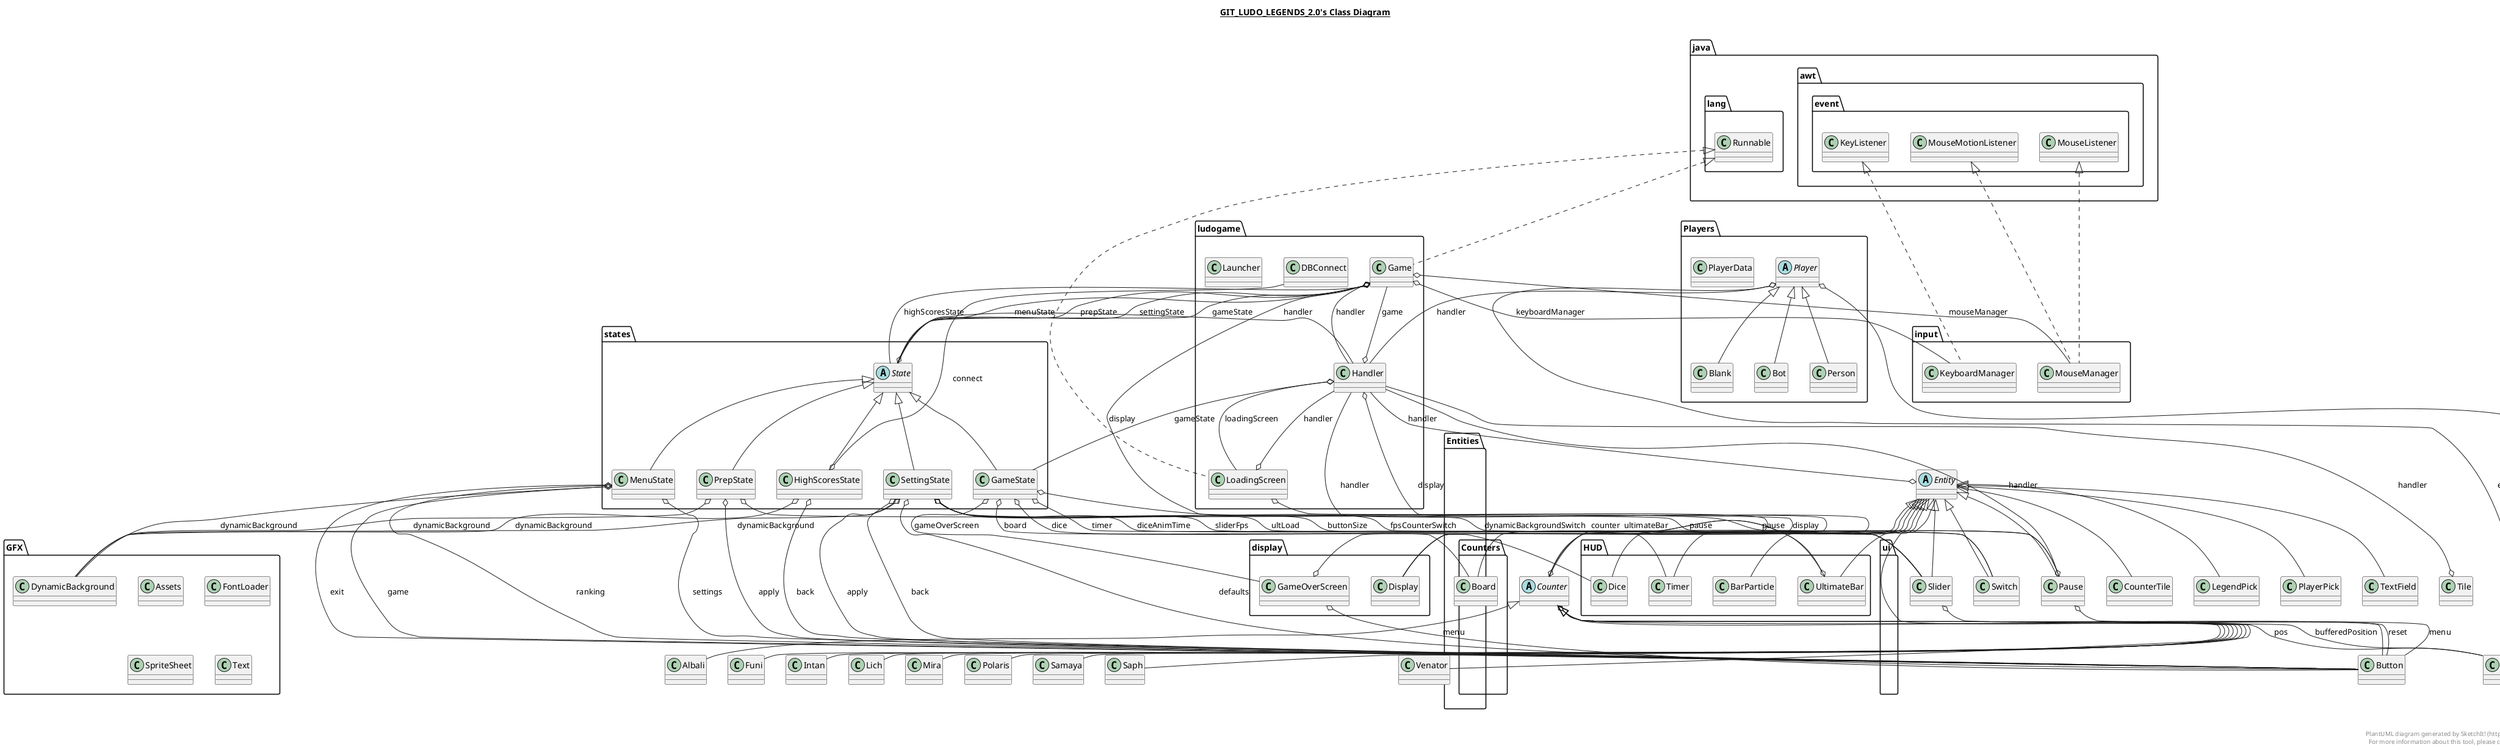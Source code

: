 @startuml

title __GIT_LUDO_LEGENDS_2.0's Class Diagram__\n

  namespace Entities {
    class Entities.Board {
    }
  }
  

  namespace Entities {
    namespace Counters {
      class Entities.Counters.Albali {
      }
    }
  }
  

  namespace Entities {
    namespace Counters {
      abstract class Entities.Counters.Counter {
      }
    }
  }
  

  namespace Entities {
    namespace Counters {
      class Entities.Counters.Funi {
      }
    }
  }
  

  namespace Entities {
    namespace Counters {
      class Entities.Counters.Intan {
      }
    }
  }
  

  namespace Entities {
    namespace Counters {
      class Entities.Counters.Lich {
      }
    }
  }
  

  namespace Entities {
    namespace Counters {
      class Entities.Counters.Mira {
      }
    }
  }
  

  namespace Entities {
    namespace Counters {
      class Entities.Counters.Polaris {
      }
    }
  }
  

  namespace Entities {
    namespace Counters {
      class Entities.Counters.Samaya {
      }
    }
  }
  

  namespace Entities {
    namespace Counters {
      class Entities.Counters.Saph {
      }
    }
  }
  

  namespace Entities {
    namespace Counters {
      class Entities.Counters.Venator {
      }
    }
  }
  

  namespace Entities {
    abstract class Entities.Entity {
    }
  }
  

  namespace Entities {
    namespace HUD {
      class Entities.HUD.BarParticle {
      }
    }
  }
  

  namespace Entities {
    namespace HUD {
      class Entities.HUD.Dice {
      }
    }
  }
  

  namespace Entities {
    namespace HUD {
      class Entities.HUD.Timer {
      }
    }
  }
  

  namespace Entities {
    namespace HUD {
      class Entities.HUD.UltimateBar {
      }
    }
  }
  

  namespace Entities {
    class Entities.PositionOnMap {
    }
  }
  

  namespace Entities {
    namespace ui {
      class Entities.ui.Button {
      }
    }
  }
  

  namespace Entities {
    namespace ui {
      class Entities.ui.CounterTile {
      }
    }
  }
  

  namespace Entities {
    namespace ui {
      class Entities.ui.LegendPick {
      }
    }
  }
  

  namespace Entities {
    namespace ui {
      class Entities.ui.Pause {
      }
    }
  }
  

  namespace Entities {
    namespace ui {
      class Entities.ui.PlayerPick {
      }
    }
  }
  

  namespace Entities {
    namespace ui {
      class Entities.ui.Slider {
      }
    }
  }
  

  namespace Entities {
    namespace ui {
      class Entities.ui.Switch {
      }
    }
  }
  

  namespace Entities {
    namespace ui {
      class Entities.ui.TextField {
      }
    }
  }
  

  namespace Entities {
    namespace ui {
      class Entities.ui.Tile {
      }
    }
  }
  

  namespace GFX {
    class GFX.Assets {
    }
  }
  

  namespace GFX {
    class GFX.DynamicBackground {
    }
  }
  

  namespace GFX {
    class GFX.FontLoader {
    }
  }
  

  namespace GFX {
    class GFX.SpriteSheet {
    }
  }
  

  namespace GFX {
    class GFX.Text {
    }
  }
  

  namespace Players {
    class Players.Blank {
    }
  }
  

  namespace Players {
    class Players.Bot {
    }
  }
  

  namespace Players {
    class Players.Person {
    }
  }
  

  namespace Players {
    abstract class Players.Player {
    }
  }
  

  namespace Players {
    class Players.PlayerData {
    }
  }
  

  namespace display {
    class display.Display {
    }
  }
  

  namespace input {
    class input.KeyboardManager {
    }
  }
  

  namespace input {
    class input.MouseManager {
    }
  }
  

  namespace ludogame {
    class ludogame.DBConnect {
    }
  }
  

  namespace ludogame {
    class ludogame.Game {
    }
  }
  

  namespace ludogame {
    class ludogame.Handler {
    }
  }
  

  namespace ludogame {
    class ludogame.Launcher {
    }
  }
  

  namespace ludogame {
    class ludogame.LoadingScreen {
    }
  }
  

  namespace states {
    class display.GameOverScreen {
    }
  }
  

  namespace states {
    class states.GameState {
    }
  }
  

  namespace states {
    class states.HighScoresState {
    }
  }
  

  namespace states {
    class states.MenuState {
    }
  }
  

  namespace states {
    class states.PrepState {
    }
  }
  

  namespace states {
    class states.SettingState {
    }
  }
  

  namespace states {
    abstract class states.State {
    }
  }
  

  Entities.Board -up-|> Entities.Entity
  Entities.Counters.Albali -up-|> Entities.Counters.Counter
  Entities.Counters.Counter -up-|> Entities.Entity
  Entities.Counters.Counter o-- Entities.PositionOnMap : pos
  Entities.Counters.Counter o-- Entities.HUD.UltimateBar : ultimateBar
  Entities.Counters.Counter o-- Entities.PositionOnMap : bufferedPosition
  Entities.Counters.Funi -up-|> Entities.Counters.Counter
  Entities.Counters.Intan -up-|> Entities.Counters.Counter
  Entities.Counters.Lich -up-|> Entities.Counters.Counter
  Entities.Counters.Mira -up-|> Entities.Counters.Counter
  Entities.Counters.Polaris -up-|> Entities.Counters.Counter
  Entities.Counters.Samaya -up-|> Entities.Counters.Counter
  Entities.Counters.Saph -up-|> Entities.Counters.Counter
  Entities.Counters.Venator -up-|> Entities.Counters.Counter
  Entities.Entity o-- ludogame.Handler : handler
  Entities.HUD.BarParticle -up-|> Entities.Entity
  Entities.HUD.Dice -up-|> Entities.Entity
  Entities.HUD.Timer -up-|> Entities.Entity
  Entities.HUD.UltimateBar -up-|> Entities.Entity
  Entities.HUD.UltimateBar o-- Entities.Counters.Counter : counter
  Entities.ui.Button -up-|> Entities.Entity
  Entities.ui.CounterTile -up-|> Entities.Entity
  Entities.ui.LegendPick -up-|> Entities.Entity
  Entities.ui.Pause -up-|> Entities.Entity
  Entities.ui.Pause o-- ludogame.Handler : handler
  Entities.ui.Pause o-- Entities.ui.Button : menu
  Entities.ui.PlayerPick -up-|> Entities.Entity
  Entities.ui.Slider -up-|> Entities.Entity
  Entities.ui.Slider o-- Entities.ui.Button : reset
  Entities.ui.Switch -up-|> Entities.Entity
  Entities.ui.TextField -up-|> Entities.Entity
  Entities.ui.Tile o-- ludogame.Handler : handler
  Players.Blank -up-|> Players.Player
  Players.Bot -up-|> Players.Player
  Players.Person -up-|> Players.Player
  Players.Player o-- Entities.PositionOnMap : endingPos
  Players.Player o-- ludogame.Handler : handler
  Players.Player o-- Entities.PositionOnMap : startingPos
  input.KeyboardManager .up.|> java.awt.event.KeyListener
  input.MouseManager .up.|> java.awt.event.MouseListener
  input.MouseManager .up.|> java.awt.event.MouseMotionListener
  ludogame.Game .up.|> java.lang.Runnable
  ludogame.Game o-- states.State : gameState
  ludogame.Game o-- states.State : highScoresState
  ludogame.Game o-- states.State : menuState
  ludogame.Game o-- states.State : prepState
  ludogame.Game o-- states.State : settingState
  ludogame.Game o-- display.Display : display
  ludogame.Game o-- ludogame.Handler : handler
  ludogame.Game o-- input.KeyboardManager : keyboardManager
  ludogame.Game o-- input.MouseManager : mouseManager
  ludogame.Handler o-- display.Display : display
  ludogame.Handler o-- ludogame.Game : game
  ludogame.Handler o-- states.GameState : gameState
  ludogame.Handler o-- ludogame.LoadingScreen : loadingScreen
  ludogame.LoadingScreen .up.|> java.lang.Runnable
  ludogame.LoadingScreen o-- display.Display : display
  ludogame.LoadingScreen o-- ludogame.Handler : handler
  display.GameOverScreen o-- ludogame.Handler : handler
  display.GameOverScreen o-- Entities.ui.Button : menu
  states.GameState -up-|> states.State
  states.GameState o-- Entities.Board : board
  states.GameState o-- Entities.HUD.Dice : dice
  states.GameState o-- display.GameOverScreen : gameOverScreen
  states.GameState o-- Entities.ui.Pause : pause
  states.GameState o-- Entities.HUD.Timer : timer
  states.HighScoresState -up-|> states.State
  states.HighScoresState o-- Entities.ui.Button : back
  states.HighScoresState o-- ludogame.DBConnect : connect
  states.HighScoresState o-- GFX.DynamicBackground : dynamicBackground
  states.MenuState -up-|> states.State
  states.MenuState o-- GFX.DynamicBackground : dynamicBackground
  states.MenuState o-- Entities.ui.Button : exit
  states.MenuState o-- Entities.ui.Button : game
  states.MenuState o-- Entities.ui.Button : ranking
  states.MenuState o-- Entities.ui.Button : settings
  states.PrepState -up-|> states.State
  states.PrepState o-- GFX.DynamicBackground : dynamicBackground
  states.PrepState o-- Entities.ui.Button : apply
  states.PrepState o-- Entities.ui.Pause : pause
  states.SettingState -up-|> states.State
  states.SettingState o-- Entities.ui.Button : apply
  states.SettingState o-- Entities.ui.Button : back
  states.SettingState o-- Entities.ui.Slider : buttonSize
  states.SettingState o-- Entities.ui.Button : defaults
  states.SettingState o-- Entities.ui.Slider : diceAnimTime
  states.SettingState o-- GFX.DynamicBackground : dynamicBackground
  states.SettingState o-- Entities.ui.Switch : dynamicBackgroundSwitch
  states.SettingState o-- Entities.ui.Switch : fpsCounterSwitch
  states.SettingState o-- Entities.ui.Slider : sliderFps
  states.SettingState o-- Entities.ui.Slider : ultLoad
  states.State o-- ludogame.Handler : handler


right footer


PlantUML diagram generated by SketchIt! (https://bitbucket.org/pmesmeur/sketch.it)
For more information about this tool, please contact philippe.mesmeur@gmail.com
endfooter

@enduml

